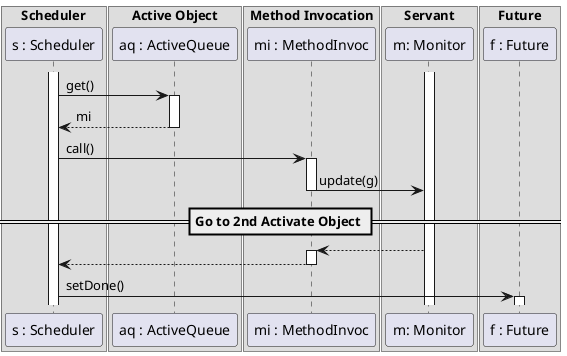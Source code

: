 @startuml
box "Scheduler"
participant "s : Scheduler" as s
end box
box "Active Object"
    participant "aq : ActiveQueue" as aq
end box
box "Method Invocation"
participant "mi : MethodInvoc" as mi
end box
box "Servant"
    participant "m: Monitor" as m
end box
box "Future"
    participant "f : Future" as f
end box
activate m
activate s
s -> aq: get()
activate aq
aq --> s: mi
deactivate aq
s -> mi: call()
activate mi
mi -> m: update(g)
== Go to 2nd Activate Object ==
deactivate mi
m --> mi
activate mi
mi --> s
deactivate mi
s -> f: setDone()
activate f
@enduml